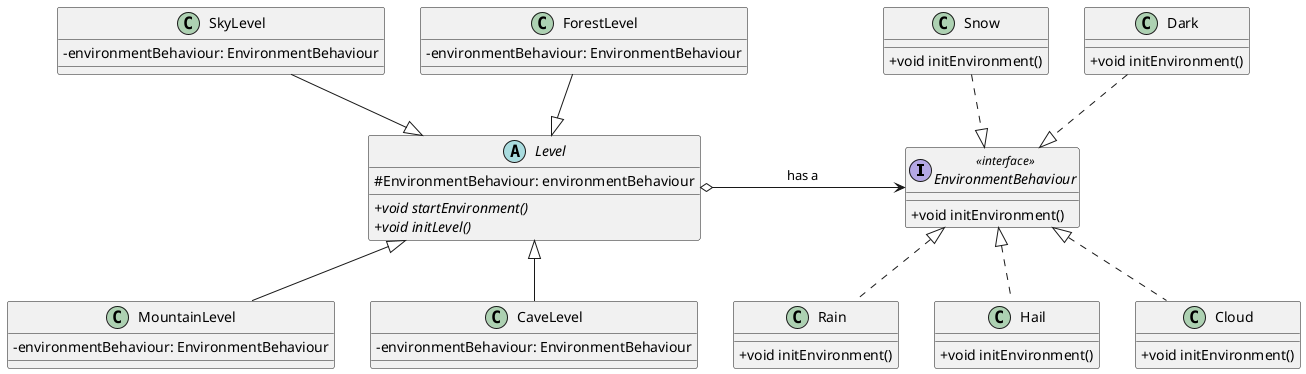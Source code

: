 @startuml
skinparam classAttributeIconSize 0


interface EnvironmentBehaviour <<interface>>{
     +void initEnvironment()
}

class Rain{
  +void initEnvironment()
}


class Snow{
  +void initEnvironment()
}

class Dark{
  +void initEnvironment()
}

class Hail{
  +void initEnvironment()
}

class Cloud{
  +void initEnvironment()
}

EnvironmentBehaviour <|.. Rain
Dark ..|> EnvironmentBehaviour
Snow ..|> EnvironmentBehaviour
EnvironmentBehaviour <|.. Cloud
EnvironmentBehaviour <|.. Hail

Level o->	 EnvironmentBehaviour : has a


abstract class Level {
    #EnvironmentBehaviour: environmentBehaviour

    +{abstract} void startEnvironment()
    +{abstract} void initLevel()


}

class MountainLevel {
-environmentBehaviour: EnvironmentBehaviour

}

class CaveLevel {
   -environmentBehaviour: EnvironmentBehaviour
}

class SkyLevel {
   -environmentBehaviour: EnvironmentBehaviour

}

class ForestLevel{
-environmentBehaviour: EnvironmentBehaviour
}

Level <|-- CaveLevel
Level<|-- MountainLevel
SkyLevel --|> Level
ForestLevel --|> Level






@enduml
